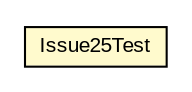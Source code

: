#!/usr/local/bin/dot
#
# Class diagram 
# Generated by UMLGraph version 5.1 (http://www.umlgraph.org/)
#

digraph G {
	edge [fontname="arial",fontsize=10,labelfontname="arial",labelfontsize=10];
	node [fontname="arial",fontsize=10,shape=plaintext];
	nodesep=0.25;
	ranksep=0.5;
	// com.helger.schematron.supplementary.Issue25Test
	c1283 [label=<<table title="com.helger.schematron.supplementary.Issue25Test" border="0" cellborder="1" cellspacing="0" cellpadding="2" port="p" bgcolor="lemonChiffon" href="./Issue25Test.html">
		<tr><td><table border="0" cellspacing="0" cellpadding="1">
<tr><td align="center" balign="center"> Issue25Test </td></tr>
		</table></td></tr>
		</table>>, fontname="arial", fontcolor="black", fontsize=10.0];
}

